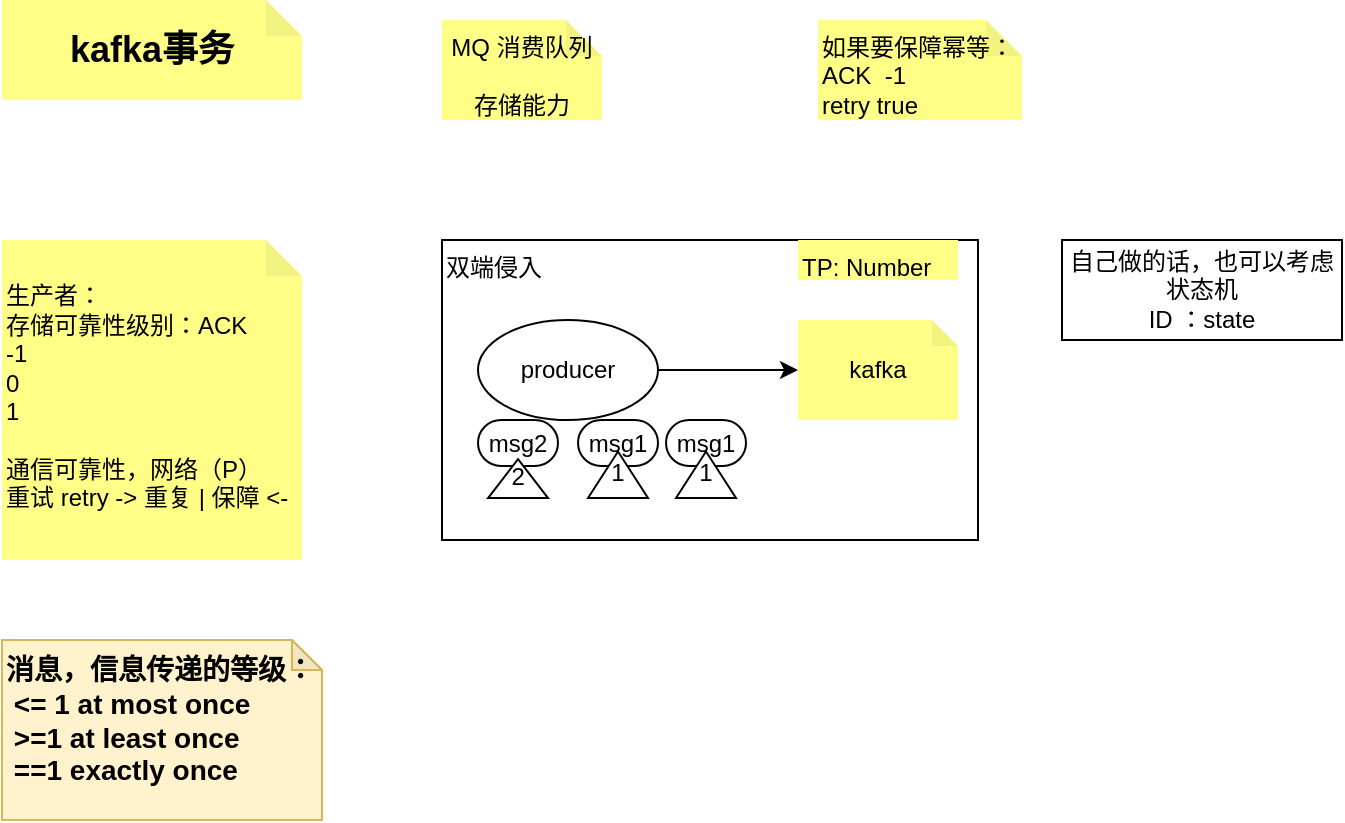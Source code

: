 <mxfile version="24.7.7">
  <diagram name="第 1 页" id="jGy_kaKpE124_-V6ExmP">
    <mxGraphModel dx="794" dy="420" grid="1" gridSize="10" guides="1" tooltips="1" connect="1" arrows="1" fold="1" page="1" pageScale="1" pageWidth="827" pageHeight="1169" math="0" shadow="0">
      <root>
        <mxCell id="0" />
        <mxCell id="1" parent="0" />
        <mxCell id="UA6zIyGJkmY5iBWxBRzS-14" value="双端侵入" style="rounded=0;whiteSpace=wrap;html=1;align=left;verticalAlign=top;" vertex="1" parent="1">
          <mxGeometry x="290" y="160" width="268" height="150" as="geometry" />
        </mxCell>
        <mxCell id="UA6zIyGJkmY5iBWxBRzS-1" value="&lt;div&gt;&lt;br&gt;&lt;/div&gt;&lt;div&gt;生产者：&lt;/div&gt;&lt;div&gt;存储可靠性级别：ACK&lt;/div&gt;&lt;div&gt;-1&lt;/div&gt;&lt;div&gt;0&lt;/div&gt;&lt;div&gt;1&lt;/div&gt;&lt;div&gt;&lt;br&gt;&lt;/div&gt;&lt;div&gt;通信可靠性，网络（P）&lt;/div&gt;&lt;div&gt;重试 retry -&amp;gt; 重复 | 保障 &amp;lt;-&lt;/div&gt;" style="shape=note;whiteSpace=wrap;html=1;backgroundOutline=1;darkOpacity=0.05;fillColor=#ffff88;strokeColor=none;horizontal=1;align=left;verticalAlign=top;size=18;" vertex="1" parent="1">
          <mxGeometry x="70" y="160" width="150" height="160" as="geometry" />
        </mxCell>
        <mxCell id="UA6zIyGJkmY5iBWxBRzS-2" value="kafka事务" style="shape=note;whiteSpace=wrap;html=1;backgroundOutline=1;darkOpacity=0.05;fillColor=#ffff88;strokeColor=none;horizontal=1;align=center;verticalAlign=middle;size=18;fontSize=18;fontStyle=1" vertex="1" parent="1">
          <mxGeometry x="70" y="40" width="150" height="50" as="geometry" />
        </mxCell>
        <mxCell id="UA6zIyGJkmY5iBWxBRzS-5" style="edgeStyle=orthogonalEdgeStyle;rounded=0;orthogonalLoop=1;jettySize=auto;html=1;" edge="1" parent="1" source="UA6zIyGJkmY5iBWxBRzS-3" target="UA6zIyGJkmY5iBWxBRzS-4">
          <mxGeometry relative="1" as="geometry" />
        </mxCell>
        <mxCell id="UA6zIyGJkmY5iBWxBRzS-3" value="producer" style="ellipse;whiteSpace=wrap;html=1;" vertex="1" parent="1">
          <mxGeometry x="308" y="200" width="90" height="50" as="geometry" />
        </mxCell>
        <mxCell id="UA6zIyGJkmY5iBWxBRzS-4" value="kafka" style="shape=note;whiteSpace=wrap;html=1;backgroundOutline=1;darkOpacity=0.05;fillColor=#ffff88;strokeColor=none;horizontal=1;align=center;verticalAlign=middle;size=13;" vertex="1" parent="1">
          <mxGeometry x="468" y="200" width="80" height="50" as="geometry" />
        </mxCell>
        <mxCell id="UA6zIyGJkmY5iBWxBRzS-6" value="msg1" style="rounded=1;whiteSpace=wrap;html=1;arcSize=50;" vertex="1" parent="1">
          <mxGeometry x="358" y="250" width="40" height="23" as="geometry" />
        </mxCell>
        <mxCell id="UA6zIyGJkmY5iBWxBRzS-7" value="1" style="triangle;whiteSpace=wrap;html=1;rotation=-90;textDirection=vertical-lr;" vertex="1" parent="1">
          <mxGeometry x="366.38" y="262.38" width="23.25" height="30" as="geometry" />
        </mxCell>
        <mxCell id="UA6zIyGJkmY5iBWxBRzS-8" value="msg1" style="rounded=1;whiteSpace=wrap;html=1;arcSize=50;" vertex="1" parent="1">
          <mxGeometry x="402" y="250" width="40" height="23" as="geometry" />
        </mxCell>
        <mxCell id="UA6zIyGJkmY5iBWxBRzS-9" value="1" style="triangle;whiteSpace=wrap;html=1;rotation=-90;textDirection=vertical-lr;" vertex="1" parent="1">
          <mxGeometry x="410.38" y="262.38" width="23.25" height="30" as="geometry" />
        </mxCell>
        <mxCell id="UA6zIyGJkmY5iBWxBRzS-10" value="msg2" style="rounded=1;whiteSpace=wrap;html=1;arcSize=50;" vertex="1" parent="1">
          <mxGeometry x="308" y="250" width="40" height="23" as="geometry" />
        </mxCell>
        <mxCell id="UA6zIyGJkmY5iBWxBRzS-11" value="2" style="triangle;whiteSpace=wrap;html=1;rotation=-90;textDirection=vertical-lr;" vertex="1" parent="1">
          <mxGeometry x="318.32" y="264.32" width="19.39" height="30" as="geometry" />
        </mxCell>
        <mxCell id="UA6zIyGJkmY5iBWxBRzS-12" value="TP: Number" style="shape=note;whiteSpace=wrap;html=1;backgroundOutline=1;darkOpacity=0.05;fillColor=#ffff88;strokeColor=none;horizontal=1;align=left;verticalAlign=top;size=0;" vertex="1" parent="1">
          <mxGeometry x="468" y="160" width="80" height="20" as="geometry" />
        </mxCell>
        <mxCell id="UA6zIyGJkmY5iBWxBRzS-15" value="MQ 消费队列&lt;div&gt;&lt;br&gt;&lt;/div&gt;&lt;div&gt;存储能力&lt;/div&gt;" style="shape=note;whiteSpace=wrap;html=1;backgroundOutline=1;darkOpacity=0.05;fillColor=#ffff88;strokeColor=none;horizontal=1;align=center;verticalAlign=top;size=18;" vertex="1" parent="1">
          <mxGeometry x="290" y="50" width="80" height="50" as="geometry" />
        </mxCell>
        <mxCell id="UA6zIyGJkmY5iBWxBRzS-16" value="如果要保障幂等：&lt;div&gt;ACK&amp;nbsp; -1&amp;nbsp;&lt;/div&gt;&lt;div&gt;retry true&lt;/div&gt;" style="shape=note;whiteSpace=wrap;html=1;backgroundOutline=1;darkOpacity=0.05;fillColor=#ffff88;strokeColor=none;horizontal=1;align=left;verticalAlign=top;size=18;" vertex="1" parent="1">
          <mxGeometry x="478" y="50" width="102" height="50" as="geometry" />
        </mxCell>
        <mxCell id="UA6zIyGJkmY5iBWxBRzS-17" value="自己做的话，也可以考虑状态机&lt;div&gt;ID ：state&lt;/div&gt;" style="rounded=0;whiteSpace=wrap;html=1;align=center;verticalAlign=middle;" vertex="1" parent="1">
          <mxGeometry x="600" y="160" width="140" height="50" as="geometry" />
        </mxCell>
        <mxCell id="UA6zIyGJkmY5iBWxBRzS-18" value="消息，信息传递的等级：&lt;div style=&quot;font-size: 14px;&quot;&gt;&amp;nbsp;&amp;lt;= 1 at most once&lt;/div&gt;&lt;div style=&quot;font-size: 14px;&quot;&gt;&amp;nbsp;&amp;gt;=1 at least once&lt;/div&gt;&lt;div style=&quot;font-size: 14px;&quot;&gt;&amp;nbsp;==1 exactly once&lt;/div&gt;" style="shape=note;whiteSpace=wrap;html=1;backgroundOutline=1;darkOpacity=0.05;fillColor=#fff2cc;strokeColor=#d6b656;horizontal=1;align=left;verticalAlign=top;size=15;fontStyle=1;fontSize=14;" vertex="1" parent="1">
          <mxGeometry x="70" y="360" width="160" height="90" as="geometry" />
        </mxCell>
      </root>
    </mxGraphModel>
  </diagram>
</mxfile>
